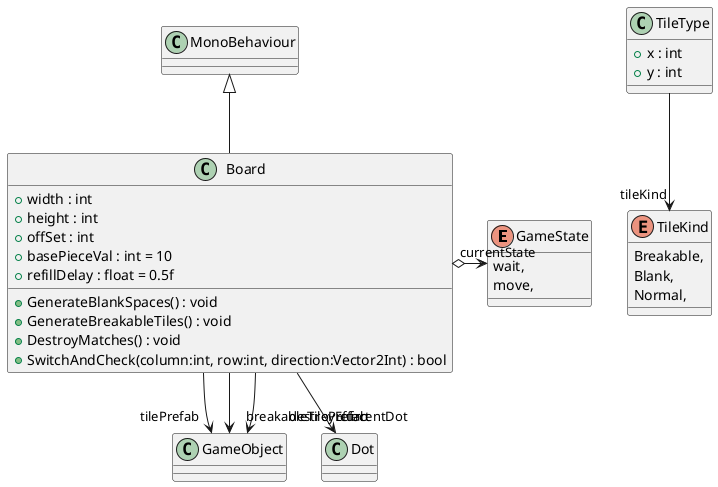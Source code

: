 @startuml
enum GameState {
    wait,
    move,
}
enum TileKind {
    Breakable,
    Blank,
    Normal,
}
class TileType {
    + x : int
    + y : int
}
class Board {
    + width : int
    + height : int
    + offSet : int
    + basePieceVal : int = 10
    + refillDelay : float = 0.5f
    + GenerateBlankSpaces() : void
    + GenerateBreakableTiles() : void
    + DestroyMatches() : void
    + SwitchAndCheck(column:int, row:int, direction:Vector2Int) : bool
}
TileType --> "tileKind" TileKind
MonoBehaviour <|-- Board
Board o-> "currentState" GameState
Board --> "tilePrefab" GameObject
Board --> "breakableTilePrefab" GameObject
Board --> "destroyEffect" GameObject
Board --> "currentDot" Dot
@enduml
